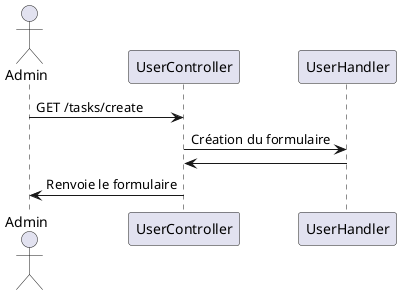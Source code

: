 @startuml

actor Admin
participant UserController
participant UserHandler

Admin -> UserController : GET /tasks/create
UserController -> UserHandler : Création du formulaire
UserHandler -> UserController
UserController -> Admin : Renvoie le formulaire

@enduml
